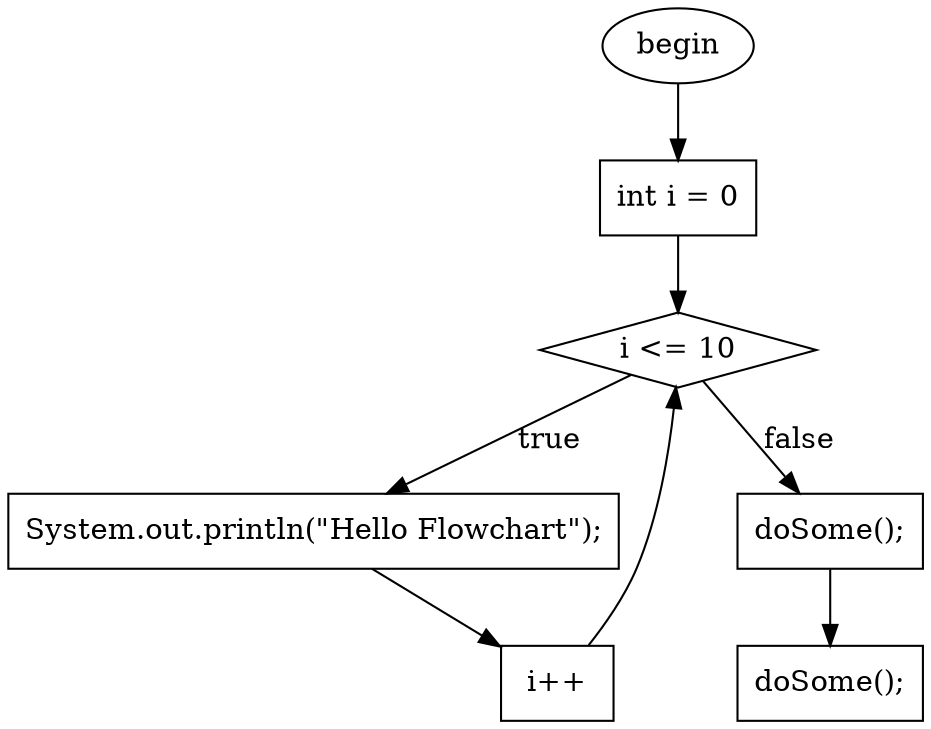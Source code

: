digraph G{
F0T0[ shape=ellipse, label="begin", style="filled", fillcolor="white"]
F40T113[ shape=box, label="int i = 0", style="filled", fillcolor="white"]
F56T62[ shape=diamond, label="i \<= 10", style="filled", fillcolor="white"]
F74T111[ shape=box, label="System.out.println(\"Hello Flowchart\");", style="filled", fillcolor="white"]
F65T67[ shape=box, label="i++", style="filled", fillcolor="white"]
F115T123[ shape=box, label="doSome();", style="filled", fillcolor="white"]
F125T133[ shape=box, label="doSome();", style="filled", fillcolor="white"]
F0T0 -> F40T113
F74T111 -> F65T67
F115T123 -> F125T133
F56T62 -> F74T111[label="true"]
F40T113 -> F56T62
F65T67 -> F56T62
F56T62 -> F115T123[label="false"]
}
